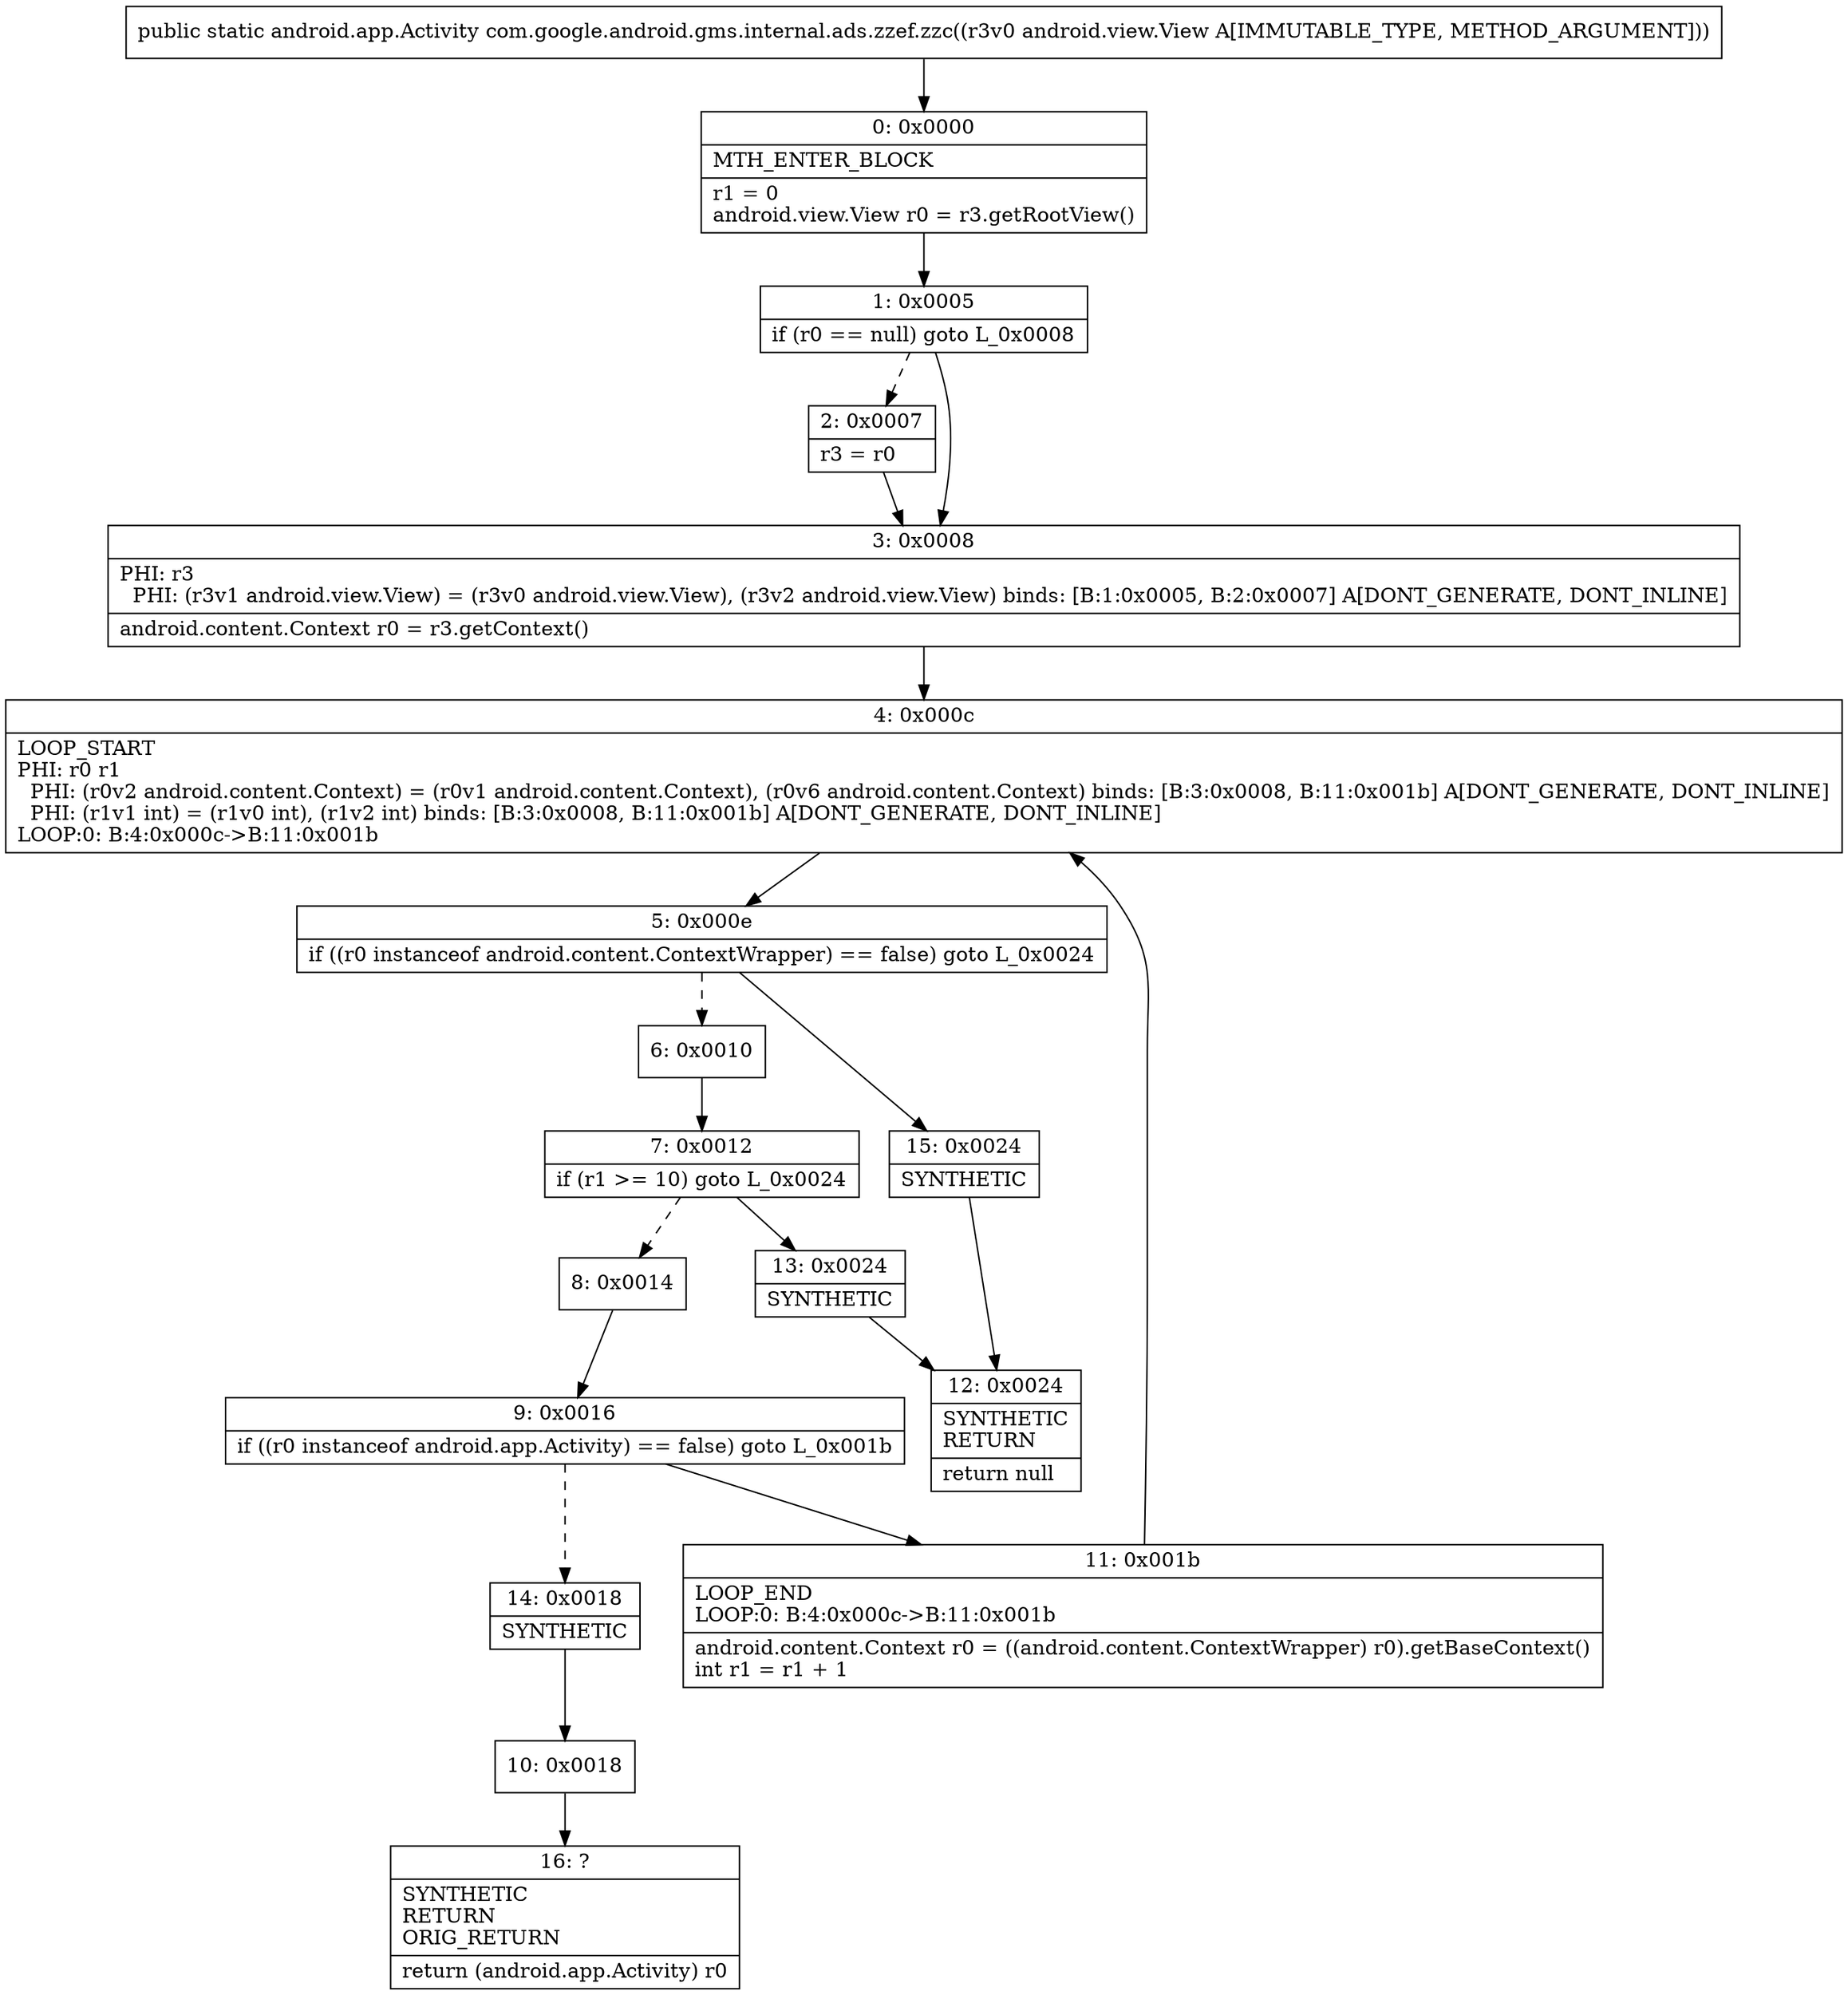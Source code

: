digraph "CFG forcom.google.android.gms.internal.ads.zzef.zzc(Landroid\/view\/View;)Landroid\/app\/Activity;" {
Node_0 [shape=record,label="{0\:\ 0x0000|MTH_ENTER_BLOCK\l|r1 = 0\landroid.view.View r0 = r3.getRootView()\l}"];
Node_1 [shape=record,label="{1\:\ 0x0005|if (r0 == null) goto L_0x0008\l}"];
Node_2 [shape=record,label="{2\:\ 0x0007|r3 = r0\l}"];
Node_3 [shape=record,label="{3\:\ 0x0008|PHI: r3 \l  PHI: (r3v1 android.view.View) = (r3v0 android.view.View), (r3v2 android.view.View) binds: [B:1:0x0005, B:2:0x0007] A[DONT_GENERATE, DONT_INLINE]\l|android.content.Context r0 = r3.getContext()\l}"];
Node_4 [shape=record,label="{4\:\ 0x000c|LOOP_START\lPHI: r0 r1 \l  PHI: (r0v2 android.content.Context) = (r0v1 android.content.Context), (r0v6 android.content.Context) binds: [B:3:0x0008, B:11:0x001b] A[DONT_GENERATE, DONT_INLINE]\l  PHI: (r1v1 int) = (r1v0 int), (r1v2 int) binds: [B:3:0x0008, B:11:0x001b] A[DONT_GENERATE, DONT_INLINE]\lLOOP:0: B:4:0x000c\-\>B:11:0x001b\l}"];
Node_5 [shape=record,label="{5\:\ 0x000e|if ((r0 instanceof android.content.ContextWrapper) == false) goto L_0x0024\l}"];
Node_6 [shape=record,label="{6\:\ 0x0010}"];
Node_7 [shape=record,label="{7\:\ 0x0012|if (r1 \>= 10) goto L_0x0024\l}"];
Node_8 [shape=record,label="{8\:\ 0x0014}"];
Node_9 [shape=record,label="{9\:\ 0x0016|if ((r0 instanceof android.app.Activity) == false) goto L_0x001b\l}"];
Node_10 [shape=record,label="{10\:\ 0x0018}"];
Node_11 [shape=record,label="{11\:\ 0x001b|LOOP_END\lLOOP:0: B:4:0x000c\-\>B:11:0x001b\l|android.content.Context r0 = ((android.content.ContextWrapper) r0).getBaseContext()\lint r1 = r1 + 1\l}"];
Node_12 [shape=record,label="{12\:\ 0x0024|SYNTHETIC\lRETURN\l|return null\l}"];
Node_13 [shape=record,label="{13\:\ 0x0024|SYNTHETIC\l}"];
Node_14 [shape=record,label="{14\:\ 0x0018|SYNTHETIC\l}"];
Node_15 [shape=record,label="{15\:\ 0x0024|SYNTHETIC\l}"];
Node_16 [shape=record,label="{16\:\ ?|SYNTHETIC\lRETURN\lORIG_RETURN\l|return (android.app.Activity) r0\l}"];
MethodNode[shape=record,label="{public static android.app.Activity com.google.android.gms.internal.ads.zzef.zzc((r3v0 android.view.View A[IMMUTABLE_TYPE, METHOD_ARGUMENT])) }"];
MethodNode -> Node_0;
Node_0 -> Node_1;
Node_1 -> Node_2[style=dashed];
Node_1 -> Node_3;
Node_2 -> Node_3;
Node_3 -> Node_4;
Node_4 -> Node_5;
Node_5 -> Node_6[style=dashed];
Node_5 -> Node_15;
Node_6 -> Node_7;
Node_7 -> Node_8[style=dashed];
Node_7 -> Node_13;
Node_8 -> Node_9;
Node_9 -> Node_11;
Node_9 -> Node_14[style=dashed];
Node_10 -> Node_16;
Node_11 -> Node_4;
Node_13 -> Node_12;
Node_14 -> Node_10;
Node_15 -> Node_12;
}

